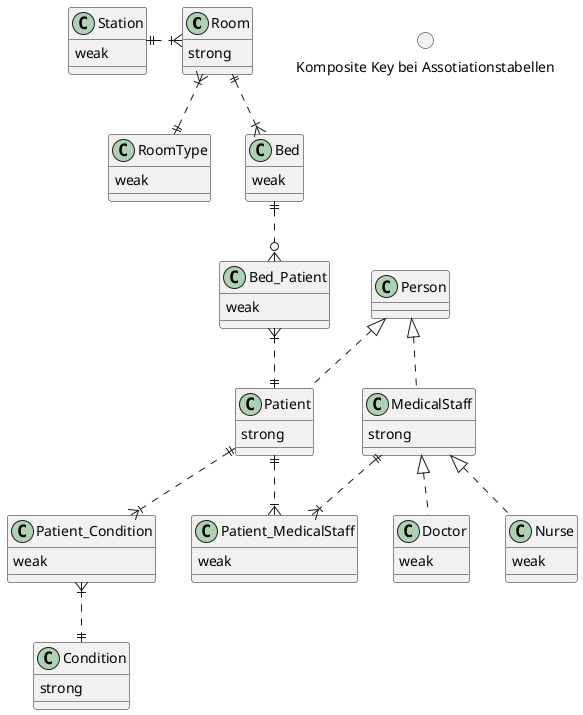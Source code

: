 @startuml
Room }|..|| RoomType
Bed }|.u.|| Room
Room }|.l.|| Station
Bed ||..o{ Bed_Patient
Bed_Patient }|..|| Patient
Patient ||..|{ Patient_MedicalStaff
MedicalStaff ||..|{ Patient_MedicalStaff
MedicalStaff <|.. Doctor
MedicalStaff <|.. Nurse
Person <|.. MedicalStaff
Person <|.. Patient

Patient ||..|{ Patient_Condition
Condition ||.u.|{ Patient_Condition

circle "Komposite Key bei Assotiationstabellen"

class Room {
 strong
}

class Bed {
 weak
}

class Station {
 weak
}

class Bed_Patient {
 weak
}

class Patient {
 strong
}

class Patient_Condition {
 weak
}

class Condition {
 strong
}

class Doctor {
 weak
}

class Nurse {
 weak
}

class MedicalStaff {
 strong
}

class Patient_MedicalStaff {
 weak
}

class RoomType{
    weak
}

@enduml

